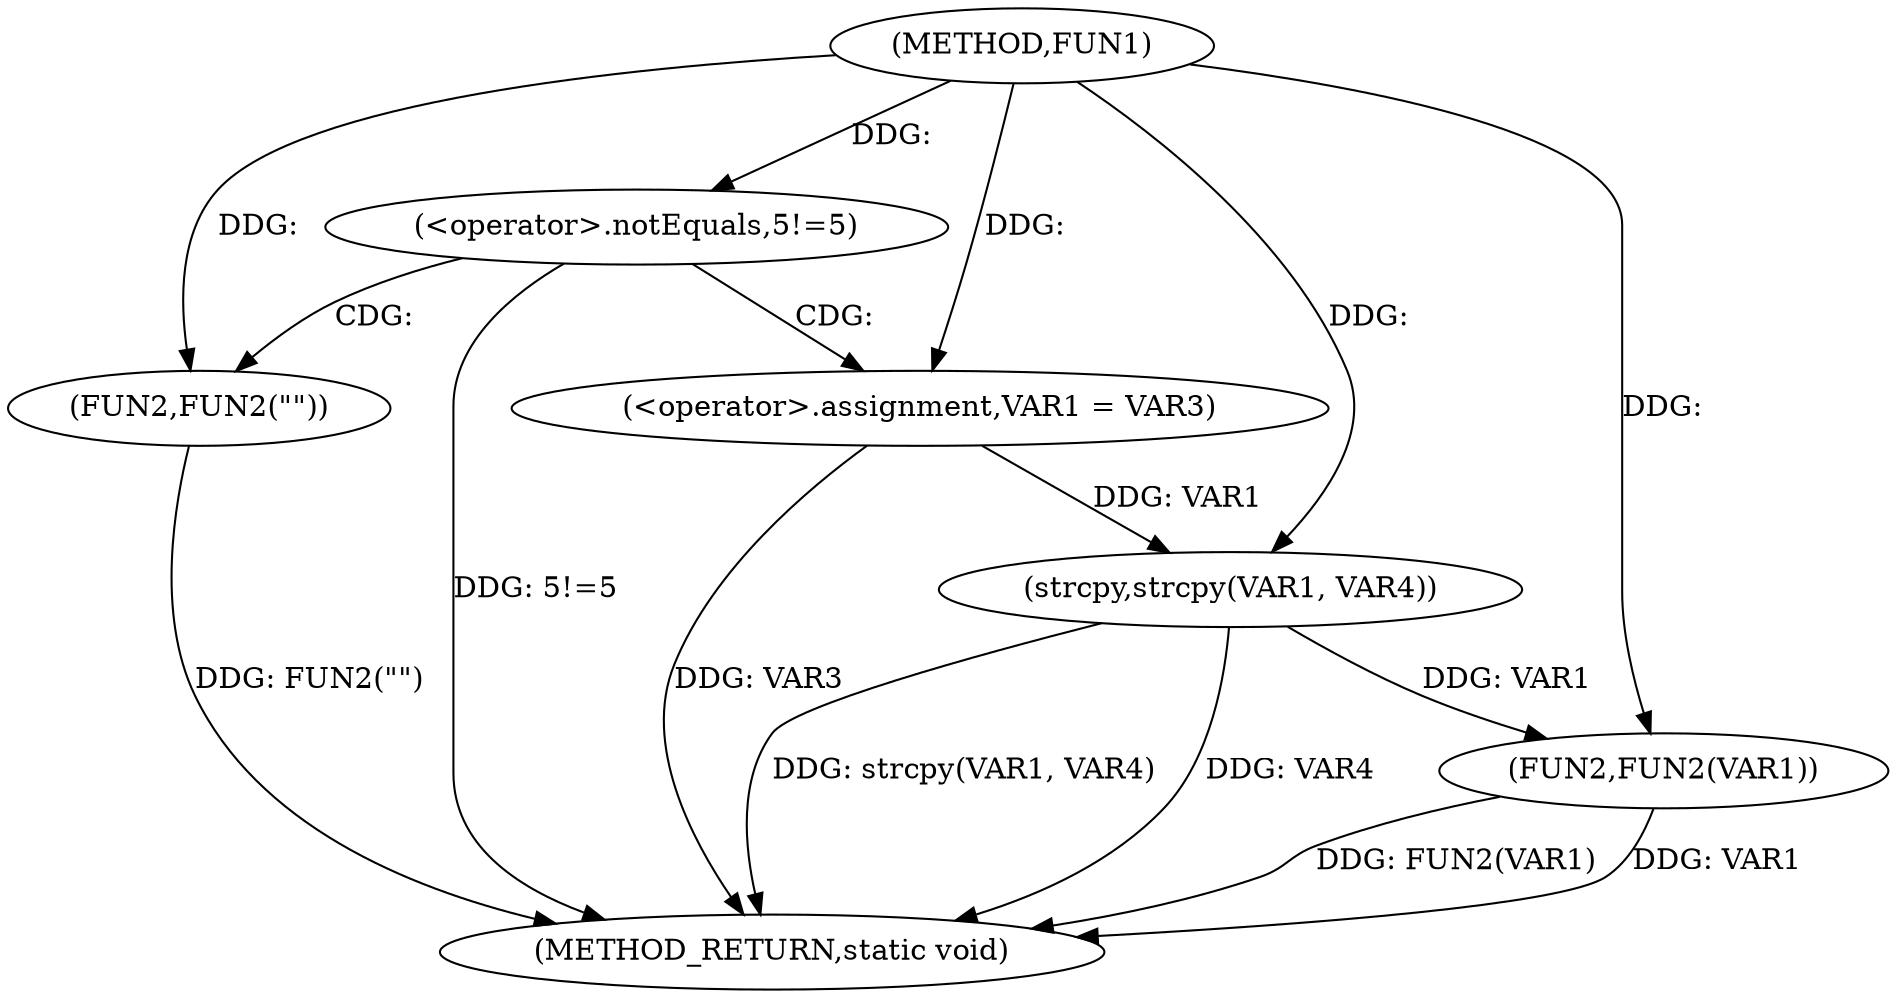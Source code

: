 digraph FUN1 {  
"1000100" [label = "(METHOD,FUN1)" ]
"1000124" [label = "(METHOD_RETURN,static void)" ]
"1000106" [label = "(<operator>.notEquals,5!=5)" ]
"1000110" [label = "(FUN2,FUN2(\"\"))" ]
"1000114" [label = "(<operator>.assignment,VAR1 = VAR3)" ]
"1000119" [label = "(strcpy,strcpy(VAR1, VAR4))" ]
"1000122" [label = "(FUN2,FUN2(VAR1))" ]
  "1000122" -> "1000124"  [ label = "DDG: VAR1"] 
  "1000119" -> "1000124"  [ label = "DDG: VAR4"] 
  "1000110" -> "1000124"  [ label = "DDG: FUN2(\"\")"] 
  "1000122" -> "1000124"  [ label = "DDG: FUN2(VAR1)"] 
  "1000119" -> "1000124"  [ label = "DDG: strcpy(VAR1, VAR4)"] 
  "1000114" -> "1000124"  [ label = "DDG: VAR3"] 
  "1000106" -> "1000124"  [ label = "DDG: 5!=5"] 
  "1000100" -> "1000106"  [ label = "DDG: "] 
  "1000100" -> "1000110"  [ label = "DDG: "] 
  "1000100" -> "1000114"  [ label = "DDG: "] 
  "1000114" -> "1000119"  [ label = "DDG: VAR1"] 
  "1000100" -> "1000119"  [ label = "DDG: "] 
  "1000119" -> "1000122"  [ label = "DDG: VAR1"] 
  "1000100" -> "1000122"  [ label = "DDG: "] 
  "1000106" -> "1000110"  [ label = "CDG: "] 
  "1000106" -> "1000114"  [ label = "CDG: "] 
}
